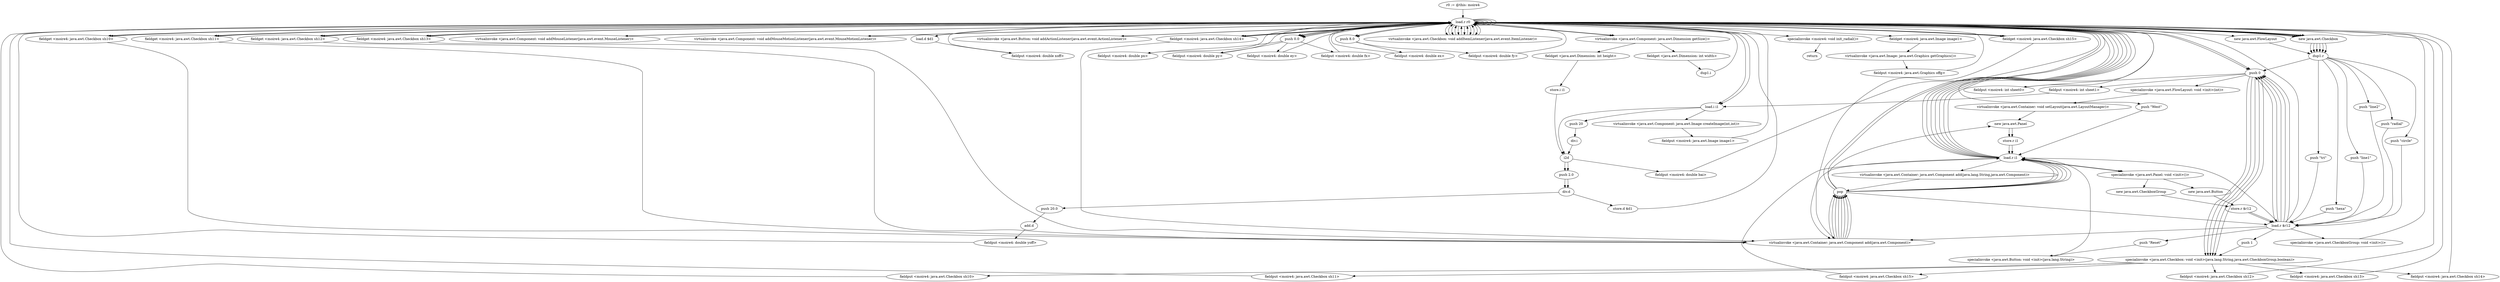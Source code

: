 digraph "" {
    "r0 := @this: moire4"
    "load.r r0"
    "r0 := @this: moire4"->"load.r r0";
    "load.r r0"->"load.r r0";
    "load.r r0"->"load.r r0";
    "virtualinvoke <java.awt.Component: java.awt.Dimension getSize()>"
    "load.r r0"->"virtualinvoke <java.awt.Component: java.awt.Dimension getSize()>";
    "fieldget <java.awt.Dimension: int width>"
    "virtualinvoke <java.awt.Component: java.awt.Dimension getSize()>"->"fieldget <java.awt.Dimension: int width>";
    "dup1.i"
    "fieldget <java.awt.Dimension: int width>"->"dup1.i";
    "dup1.i"->"load.r r0";
    "load.r r0"->"virtualinvoke <java.awt.Component: java.awt.Dimension getSize()>";
    "fieldget <java.awt.Dimension: int height>"
    "virtualinvoke <java.awt.Component: java.awt.Dimension getSize()>"->"fieldget <java.awt.Dimension: int height>";
    "store.i i1"
    "fieldget <java.awt.Dimension: int height>"->"store.i i1";
    "i2d"
    "store.i i1"->"i2d";
    "push 2.0"
    "i2d"->"push 2.0";
    "div.d"
    "push 2.0"->"div.d";
    "store.d $d1"
    "div.d"->"store.d $d1";
    "store.d $d1"->"load.r r0";
    "load.d $d1"
    "load.r r0"->"load.d $d1";
    "fieldput <moire4: double xoff>"
    "load.d $d1"->"fieldput <moire4: double xoff>";
    "fieldput <moire4: double xoff>"->"load.r r0";
    "load.i i1"
    "load.r r0"->"load.i i1";
    "load.i i1"->"i2d";
    "i2d"->"push 2.0";
    "push 2.0"->"div.d";
    "push 20.0"
    "div.d"->"push 20.0";
    "add.d"
    "push 20.0"->"add.d";
    "fieldput <moire4: double yoff>"
    "add.d"->"fieldput <moire4: double yoff>";
    "fieldput <moire4: double yoff>"->"load.r r0";
    "load.r r0"->"load.i i1";
    "push 20"
    "load.i i1"->"push 20";
    "div.i"
    "push 20"->"div.i";
    "div.i"->"i2d";
    "fieldput <moire4: double bai>"
    "i2d"->"fieldput <moire4: double bai>";
    "fieldput <moire4: double bai>"->"load.r r0";
    "push 0.0"
    "load.r r0"->"push 0.0";
    "fieldput <moire4: double px>"
    "push 0.0"->"fieldput <moire4: double px>";
    "fieldput <moire4: double px>"->"load.r r0";
    "load.r r0"->"push 0.0";
    "fieldput <moire4: double py>"
    "push 0.0"->"fieldput <moire4: double py>";
    "fieldput <moire4: double py>"->"load.r r0";
    "push 8.0"
    "load.r r0"->"push 8.0";
    "fieldput <moire4: double ex>"
    "push 8.0"->"fieldput <moire4: double ex>";
    "fieldput <moire4: double ex>"->"load.r r0";
    "load.r r0"->"push 0.0";
    "fieldput <moire4: double ey>"
    "push 0.0"->"fieldput <moire4: double ey>";
    "fieldput <moire4: double ey>"->"load.r r0";
    "load.r r0"->"push 0.0";
    "fieldput <moire4: double fx>"
    "push 0.0"->"fieldput <moire4: double fx>";
    "fieldput <moire4: double fx>"->"load.r r0";
    "load.r r0"->"push 8.0";
    "fieldput <moire4: double fy>"
    "push 8.0"->"fieldput <moire4: double fy>";
    "fieldput <moire4: double fy>"->"load.r r0";
    "push 0"
    "load.r r0"->"push 0";
    "fieldput <moire4: int sheet0>"
    "push 0"->"fieldput <moire4: int sheet0>";
    "fieldput <moire4: int sheet0>"->"load.r r0";
    "load.r r0"->"push 0";
    "fieldput <moire4: int sheet1>"
    "push 0"->"fieldput <moire4: int sheet1>";
    "fieldput <moire4: int sheet1>"->"load.i i1";
    "virtualinvoke <java.awt.Component: java.awt.Image createImage(int,int)>"
    "load.i i1"->"virtualinvoke <java.awt.Component: java.awt.Image createImage(int,int)>";
    "fieldput <moire4: java.awt.Image image1>"
    "virtualinvoke <java.awt.Component: java.awt.Image createImage(int,int)>"->"fieldput <moire4: java.awt.Image image1>";
    "fieldput <moire4: java.awt.Image image1>"->"load.r r0";
    "load.r r0"->"load.r r0";
    "fieldget <moire4: java.awt.Image image1>"
    "load.r r0"->"fieldget <moire4: java.awt.Image image1>";
    "virtualinvoke <java.awt.Image: java.awt.Graphics getGraphics()>"
    "fieldget <moire4: java.awt.Image image1>"->"virtualinvoke <java.awt.Image: java.awt.Graphics getGraphics()>";
    "fieldput <moire4: java.awt.Graphics offg>"
    "virtualinvoke <java.awt.Image: java.awt.Graphics getGraphics()>"->"fieldput <moire4: java.awt.Graphics offg>";
    "fieldput <moire4: java.awt.Graphics offg>"->"load.r r0";
    "load.r r0"->"load.r r0";
    "virtualinvoke <java.awt.Component: void addMouseListener(java.awt.event.MouseListener)>"
    "load.r r0"->"virtualinvoke <java.awt.Component: void addMouseListener(java.awt.event.MouseListener)>";
    "virtualinvoke <java.awt.Component: void addMouseListener(java.awt.event.MouseListener)>"->"load.r r0";
    "load.r r0"->"load.r r0";
    "virtualinvoke <java.awt.Component: void addMouseMotionListener(java.awt.event.MouseMotionListener)>"
    "load.r r0"->"virtualinvoke <java.awt.Component: void addMouseMotionListener(java.awt.event.MouseMotionListener)>";
    "virtualinvoke <java.awt.Component: void addMouseMotionListener(java.awt.event.MouseMotionListener)>"->"load.r r0";
    "new java.awt.FlowLayout"
    "load.r r0"->"new java.awt.FlowLayout";
    "dup1.r"
    "new java.awt.FlowLayout"->"dup1.r";
    "dup1.r"->"push 0";
    "specialinvoke <java.awt.FlowLayout: void <init>(int)>"
    "push 0"->"specialinvoke <java.awt.FlowLayout: void <init>(int)>";
    "virtualinvoke <java.awt.Container: void setLayout(java.awt.LayoutManager)>"
    "specialinvoke <java.awt.FlowLayout: void <init>(int)>"->"virtualinvoke <java.awt.Container: void setLayout(java.awt.LayoutManager)>";
    "new java.awt.Panel"
    "virtualinvoke <java.awt.Container: void setLayout(java.awt.LayoutManager)>"->"new java.awt.Panel";
    "store.r i1"
    "new java.awt.Panel"->"store.r i1";
    "load.r i1"
    "store.r i1"->"load.r i1";
    "specialinvoke <java.awt.Panel: void <init>()>"
    "load.r i1"->"specialinvoke <java.awt.Panel: void <init>()>";
    "new java.awt.Button"
    "specialinvoke <java.awt.Panel: void <init>()>"->"new java.awt.Button";
    "store.r $r12"
    "new java.awt.Button"->"store.r $r12";
    "load.r $r12"
    "store.r $r12"->"load.r $r12";
    "push \"Reset\""
    "load.r $r12"->"push \"Reset\"";
    "specialinvoke <java.awt.Button: void <init>(java.lang.String)>"
    "push \"Reset\""->"specialinvoke <java.awt.Button: void <init>(java.lang.String)>";
    "specialinvoke <java.awt.Button: void <init>(java.lang.String)>"->"load.r i1";
    "load.r i1"->"load.r $r12";
    "virtualinvoke <java.awt.Container: java.awt.Component add(java.awt.Component)>"
    "load.r $r12"->"virtualinvoke <java.awt.Container: java.awt.Component add(java.awt.Component)>";
    "pop"
    "virtualinvoke <java.awt.Container: java.awt.Component add(java.awt.Component)>"->"pop";
    "pop"->"load.r $r12";
    "load.r $r12"->"load.r r0";
    "virtualinvoke <java.awt.Button: void addActionListener(java.awt.event.ActionListener)>"
    "load.r r0"->"virtualinvoke <java.awt.Button: void addActionListener(java.awt.event.ActionListener)>";
    "virtualinvoke <java.awt.Button: void addActionListener(java.awt.event.ActionListener)>"->"load.r r0";
    "push \"West\""
    "load.r r0"->"push \"West\"";
    "push \"West\""->"load.r i1";
    "virtualinvoke <java.awt.Container: java.awt.Component add(java.lang.String,java.awt.Component)>"
    "load.r i1"->"virtualinvoke <java.awt.Container: java.awt.Component add(java.lang.String,java.awt.Component)>";
    "virtualinvoke <java.awt.Container: java.awt.Component add(java.lang.String,java.awt.Component)>"->"pop";
    "pop"->"new java.awt.Panel";
    "new java.awt.Panel"->"store.r i1";
    "store.r i1"->"load.r i1";
    "load.r i1"->"specialinvoke <java.awt.Panel: void <init>()>";
    "new java.awt.CheckboxGroup"
    "specialinvoke <java.awt.Panel: void <init>()>"->"new java.awt.CheckboxGroup";
    "new java.awt.CheckboxGroup"->"store.r $r12";
    "store.r $r12"->"load.r $r12";
    "specialinvoke <java.awt.CheckboxGroup: void <init>()>"
    "load.r $r12"->"specialinvoke <java.awt.CheckboxGroup: void <init>()>";
    "specialinvoke <java.awt.CheckboxGroup: void <init>()>"->"load.r r0";
    "new java.awt.Checkbox"
    "load.r r0"->"new java.awt.Checkbox";
    "new java.awt.Checkbox"->"dup1.r";
    "push \"line1\""
    "dup1.r"->"push \"line1\"";
    "push \"line1\""->"load.r $r12";
    "push 1"
    "load.r $r12"->"push 1";
    "specialinvoke <java.awt.Checkbox: void <init>(java.lang.String,java.awt.CheckboxGroup,boolean)>"
    "push 1"->"specialinvoke <java.awt.Checkbox: void <init>(java.lang.String,java.awt.CheckboxGroup,boolean)>";
    "fieldput <moire4: java.awt.Checkbox sh10>"
    "specialinvoke <java.awt.Checkbox: void <init>(java.lang.String,java.awt.CheckboxGroup,boolean)>"->"fieldput <moire4: java.awt.Checkbox sh10>";
    "fieldput <moire4: java.awt.Checkbox sh10>"->"load.r r0";
    "load.r r0"->"new java.awt.Checkbox";
    "new java.awt.Checkbox"->"dup1.r";
    "push \"line2\""
    "dup1.r"->"push \"line2\"";
    "push \"line2\""->"load.r $r12";
    "load.r $r12"->"push 0";
    "push 0"->"specialinvoke <java.awt.Checkbox: void <init>(java.lang.String,java.awt.CheckboxGroup,boolean)>";
    "fieldput <moire4: java.awt.Checkbox sh11>"
    "specialinvoke <java.awt.Checkbox: void <init>(java.lang.String,java.awt.CheckboxGroup,boolean)>"->"fieldput <moire4: java.awt.Checkbox sh11>";
    "fieldput <moire4: java.awt.Checkbox sh11>"->"load.r r0";
    "load.r r0"->"new java.awt.Checkbox";
    "new java.awt.Checkbox"->"dup1.r";
    "push \"radial\""
    "dup1.r"->"push \"radial\"";
    "push \"radial\""->"load.r $r12";
    "load.r $r12"->"push 0";
    "push 0"->"specialinvoke <java.awt.Checkbox: void <init>(java.lang.String,java.awt.CheckboxGroup,boolean)>";
    "fieldput <moire4: java.awt.Checkbox sh12>"
    "specialinvoke <java.awt.Checkbox: void <init>(java.lang.String,java.awt.CheckboxGroup,boolean)>"->"fieldput <moire4: java.awt.Checkbox sh12>";
    "fieldput <moire4: java.awt.Checkbox sh12>"->"load.r r0";
    "load.r r0"->"new java.awt.Checkbox";
    "new java.awt.Checkbox"->"dup1.r";
    "push \"circle\""
    "dup1.r"->"push \"circle\"";
    "push \"circle\""->"load.r $r12";
    "load.r $r12"->"push 0";
    "push 0"->"specialinvoke <java.awt.Checkbox: void <init>(java.lang.String,java.awt.CheckboxGroup,boolean)>";
    "fieldput <moire4: java.awt.Checkbox sh13>"
    "specialinvoke <java.awt.Checkbox: void <init>(java.lang.String,java.awt.CheckboxGroup,boolean)>"->"fieldput <moire4: java.awt.Checkbox sh13>";
    "fieldput <moire4: java.awt.Checkbox sh13>"->"load.r r0";
    "load.r r0"->"new java.awt.Checkbox";
    "new java.awt.Checkbox"->"dup1.r";
    "push \"tri\""
    "dup1.r"->"push \"tri\"";
    "push \"tri\""->"load.r $r12";
    "load.r $r12"->"push 0";
    "push 0"->"specialinvoke <java.awt.Checkbox: void <init>(java.lang.String,java.awt.CheckboxGroup,boolean)>";
    "fieldput <moire4: java.awt.Checkbox sh14>"
    "specialinvoke <java.awt.Checkbox: void <init>(java.lang.String,java.awt.CheckboxGroup,boolean)>"->"fieldput <moire4: java.awt.Checkbox sh14>";
    "fieldput <moire4: java.awt.Checkbox sh14>"->"load.r r0";
    "load.r r0"->"new java.awt.Checkbox";
    "new java.awt.Checkbox"->"dup1.r";
    "push \"hexa\""
    "dup1.r"->"push \"hexa\"";
    "push \"hexa\""->"load.r $r12";
    "load.r $r12"->"push 0";
    "push 0"->"specialinvoke <java.awt.Checkbox: void <init>(java.lang.String,java.awt.CheckboxGroup,boolean)>";
    "fieldput <moire4: java.awt.Checkbox sh15>"
    "specialinvoke <java.awt.Checkbox: void <init>(java.lang.String,java.awt.CheckboxGroup,boolean)>"->"fieldput <moire4: java.awt.Checkbox sh15>";
    "fieldput <moire4: java.awt.Checkbox sh15>"->"load.r i1";
    "load.r i1"->"load.r r0";
    "fieldget <moire4: java.awt.Checkbox sh10>"
    "load.r r0"->"fieldget <moire4: java.awt.Checkbox sh10>";
    "fieldget <moire4: java.awt.Checkbox sh10>"->"virtualinvoke <java.awt.Container: java.awt.Component add(java.awt.Component)>";
    "virtualinvoke <java.awt.Container: java.awt.Component add(java.awt.Component)>"->"pop";
    "pop"->"load.r i1";
    "load.r i1"->"load.r r0";
    "fieldget <moire4: java.awt.Checkbox sh11>"
    "load.r r0"->"fieldget <moire4: java.awt.Checkbox sh11>";
    "fieldget <moire4: java.awt.Checkbox sh11>"->"virtualinvoke <java.awt.Container: java.awt.Component add(java.awt.Component)>";
    "virtualinvoke <java.awt.Container: java.awt.Component add(java.awt.Component)>"->"pop";
    "pop"->"load.r i1";
    "load.r i1"->"load.r r0";
    "fieldget <moire4: java.awt.Checkbox sh12>"
    "load.r r0"->"fieldget <moire4: java.awt.Checkbox sh12>";
    "fieldget <moire4: java.awt.Checkbox sh12>"->"virtualinvoke <java.awt.Container: java.awt.Component add(java.awt.Component)>";
    "virtualinvoke <java.awt.Container: java.awt.Component add(java.awt.Component)>"->"pop";
    "pop"->"load.r i1";
    "load.r i1"->"load.r r0";
    "fieldget <moire4: java.awt.Checkbox sh13>"
    "load.r r0"->"fieldget <moire4: java.awt.Checkbox sh13>";
    "fieldget <moire4: java.awt.Checkbox sh13>"->"virtualinvoke <java.awt.Container: java.awt.Component add(java.awt.Component)>";
    "virtualinvoke <java.awt.Container: java.awt.Component add(java.awt.Component)>"->"pop";
    "pop"->"load.r i1";
    "load.r i1"->"load.r r0";
    "fieldget <moire4: java.awt.Checkbox sh14>"
    "load.r r0"->"fieldget <moire4: java.awt.Checkbox sh14>";
    "fieldget <moire4: java.awt.Checkbox sh14>"->"virtualinvoke <java.awt.Container: java.awt.Component add(java.awt.Component)>";
    "virtualinvoke <java.awt.Container: java.awt.Component add(java.awt.Component)>"->"pop";
    "pop"->"load.r i1";
    "load.r i1"->"load.r r0";
    "fieldget <moire4: java.awt.Checkbox sh15>"
    "load.r r0"->"fieldget <moire4: java.awt.Checkbox sh15>";
    "fieldget <moire4: java.awt.Checkbox sh15>"->"virtualinvoke <java.awt.Container: java.awt.Component add(java.awt.Component)>";
    "virtualinvoke <java.awt.Container: java.awt.Component add(java.awt.Component)>"->"pop";
    "pop"->"load.r r0";
    "load.r r0"->"fieldget <moire4: java.awt.Checkbox sh10>";
    "fieldget <moire4: java.awt.Checkbox sh10>"->"load.r r0";
    "virtualinvoke <java.awt.Checkbox: void addItemListener(java.awt.event.ItemListener)>"
    "load.r r0"->"virtualinvoke <java.awt.Checkbox: void addItemListener(java.awt.event.ItemListener)>";
    "virtualinvoke <java.awt.Checkbox: void addItemListener(java.awt.event.ItemListener)>"->"load.r r0";
    "load.r r0"->"fieldget <moire4: java.awt.Checkbox sh11>";
    "fieldget <moire4: java.awt.Checkbox sh11>"->"load.r r0";
    "load.r r0"->"virtualinvoke <java.awt.Checkbox: void addItemListener(java.awt.event.ItemListener)>";
    "virtualinvoke <java.awt.Checkbox: void addItemListener(java.awt.event.ItemListener)>"->"load.r r0";
    "load.r r0"->"fieldget <moire4: java.awt.Checkbox sh12>";
    "fieldget <moire4: java.awt.Checkbox sh12>"->"load.r r0";
    "load.r r0"->"virtualinvoke <java.awt.Checkbox: void addItemListener(java.awt.event.ItemListener)>";
    "virtualinvoke <java.awt.Checkbox: void addItemListener(java.awt.event.ItemListener)>"->"load.r r0";
    "load.r r0"->"fieldget <moire4: java.awt.Checkbox sh13>";
    "fieldget <moire4: java.awt.Checkbox sh13>"->"load.r r0";
    "load.r r0"->"virtualinvoke <java.awt.Checkbox: void addItemListener(java.awt.event.ItemListener)>";
    "virtualinvoke <java.awt.Checkbox: void addItemListener(java.awt.event.ItemListener)>"->"load.r r0";
    "load.r r0"->"fieldget <moire4: java.awt.Checkbox sh14>";
    "fieldget <moire4: java.awt.Checkbox sh14>"->"load.r r0";
    "load.r r0"->"virtualinvoke <java.awt.Checkbox: void addItemListener(java.awt.event.ItemListener)>";
    "virtualinvoke <java.awt.Checkbox: void addItemListener(java.awt.event.ItemListener)>"->"load.r r0";
    "load.r r0"->"fieldget <moire4: java.awt.Checkbox sh15>";
    "fieldget <moire4: java.awt.Checkbox sh15>"->"load.r r0";
    "load.r r0"->"virtualinvoke <java.awt.Checkbox: void addItemListener(java.awt.event.ItemListener)>";
    "virtualinvoke <java.awt.Checkbox: void addItemListener(java.awt.event.ItemListener)>"->"load.r r0";
    "load.r r0"->"load.r i1";
    "load.r i1"->"virtualinvoke <java.awt.Container: java.awt.Component add(java.awt.Component)>";
    "virtualinvoke <java.awt.Container: java.awt.Component add(java.awt.Component)>"->"pop";
    "pop"->"load.r r0";
    "specialinvoke <moire4: void init_radial()>"
    "load.r r0"->"specialinvoke <moire4: void init_radial()>";
    "return"
    "specialinvoke <moire4: void init_radial()>"->"return";
}
